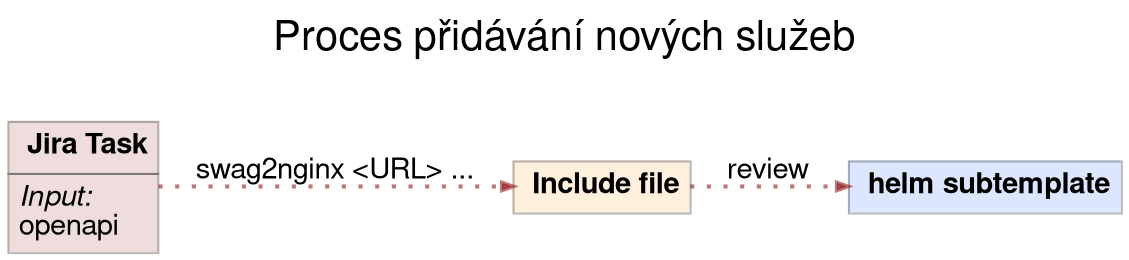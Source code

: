 digraph git_basics {
	graph [
		label = "Proces přidávání nových služeb\n\n"
		labelloc = t
		fontname = "Helvetica,Arial,sans-serif"
		fontsize = 20
		layout = dot
		rankdir = LR
		newrank = true
	]
	node [
		style=filled
		shape=rect
		pencolor="#00000044" // frames color
		fontname="Helvetica,Arial,sans-serif"
		shape=plaintext
	]
	edge [
		arrowsize=0.5
		fontname="Helvetica,Arial,sans-serif"
		labeldistance=3
		labelfontcolor="#00000080"
		penwidth=2
		style=dotted // dotted style symbolizes data transfer
	]
	task  [
		color="#88000022"
		label=<<table border="0" cellborder="1" cellspacing="0" cellpadding="4">
			<tr> <td> <b>Jira Task</b><br/></td> </tr>
			<tr> <td align="left"><i>Input: </i><br align="left"/>
			openapi
			<br align="left"/></td> </tr>
		</table>>
		shape=plain
	]
	include [
		fillcolor="#ff880022"
		label=<<table border="0" cellborder="1" cellspacing="0" cellpadding="4">
			<tr> <td align="left"> <b>Include file</b><br/></td> </tr>
		</table>>
		shape=plain
	]
	task -> include [label="swag2nginx <URL> ..." color="#88000088"]
	template [
		fillcolor="#0044ff22"
		label=<<table border="0" cellborder="1" cellspacing="0" cellpadding="4">
			<tr> <td align="left"> <b>helm subtemplate</b><br/></td> </tr>
		</table>>
		shape=plain
	]
	include -> template [label="review" color="#88000088"]
}